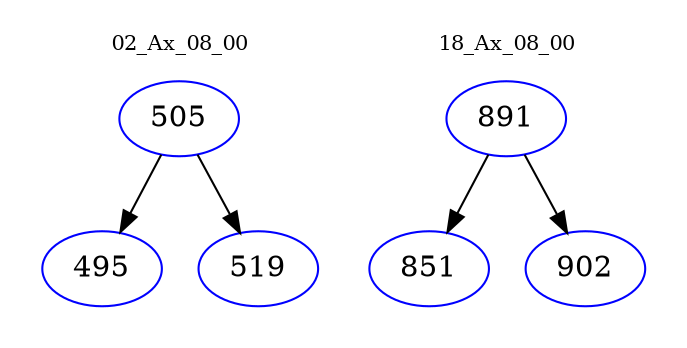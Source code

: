 digraph{
subgraph cluster_0 {
color = white
label = "02_Ax_08_00";
fontsize=10;
T0_505 [label="505", color="blue"]
T0_505 -> T0_495 [color="black"]
T0_495 [label="495", color="blue"]
T0_505 -> T0_519 [color="black"]
T0_519 [label="519", color="blue"]
}
subgraph cluster_1 {
color = white
label = "18_Ax_08_00";
fontsize=10;
T1_891 [label="891", color="blue"]
T1_891 -> T1_851 [color="black"]
T1_851 [label="851", color="blue"]
T1_891 -> T1_902 [color="black"]
T1_902 [label="902", color="blue"]
}
}

